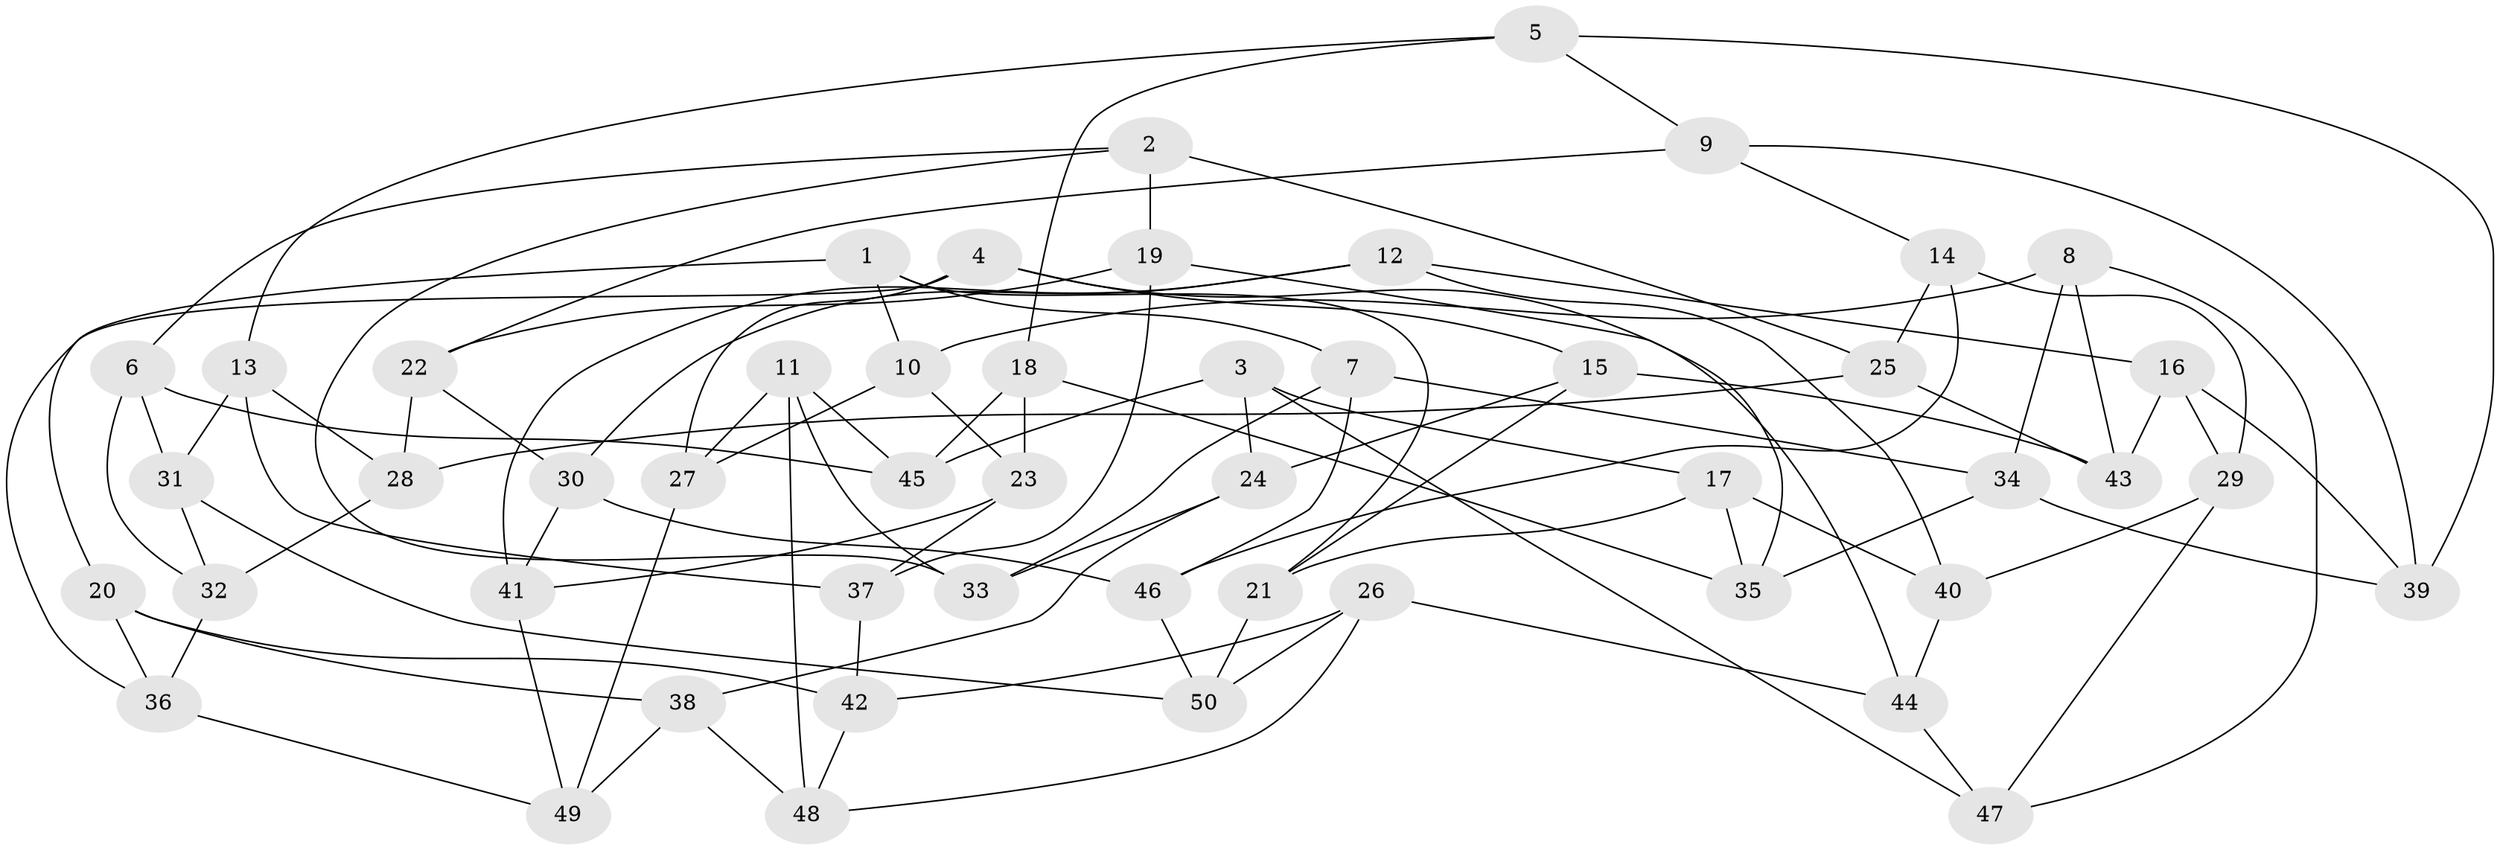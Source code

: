 // Generated by graph-tools (version 1.1) at 2025/26/03/09/25 03:26:59]
// undirected, 50 vertices, 100 edges
graph export_dot {
graph [start="1"]
  node [color=gray90,style=filled];
  1;
  2;
  3;
  4;
  5;
  6;
  7;
  8;
  9;
  10;
  11;
  12;
  13;
  14;
  15;
  16;
  17;
  18;
  19;
  20;
  21;
  22;
  23;
  24;
  25;
  26;
  27;
  28;
  29;
  30;
  31;
  32;
  33;
  34;
  35;
  36;
  37;
  38;
  39;
  40;
  41;
  42;
  43;
  44;
  45;
  46;
  47;
  48;
  49;
  50;
  1 -- 10;
  1 -- 20;
  1 -- 21;
  1 -- 7;
  2 -- 25;
  2 -- 19;
  2 -- 33;
  2 -- 6;
  3 -- 24;
  3 -- 45;
  3 -- 47;
  3 -- 17;
  4 -- 36;
  4 -- 44;
  4 -- 27;
  4 -- 15;
  5 -- 18;
  5 -- 13;
  5 -- 9;
  5 -- 39;
  6 -- 31;
  6 -- 32;
  6 -- 45;
  7 -- 33;
  7 -- 46;
  7 -- 34;
  8 -- 43;
  8 -- 10;
  8 -- 47;
  8 -- 34;
  9 -- 22;
  9 -- 14;
  9 -- 39;
  10 -- 27;
  10 -- 23;
  11 -- 33;
  11 -- 45;
  11 -- 48;
  11 -- 27;
  12 -- 41;
  12 -- 40;
  12 -- 30;
  12 -- 16;
  13 -- 31;
  13 -- 37;
  13 -- 28;
  14 -- 29;
  14 -- 25;
  14 -- 46;
  15 -- 43;
  15 -- 24;
  15 -- 21;
  16 -- 43;
  16 -- 39;
  16 -- 29;
  17 -- 21;
  17 -- 35;
  17 -- 40;
  18 -- 35;
  18 -- 23;
  18 -- 45;
  19 -- 37;
  19 -- 22;
  19 -- 35;
  20 -- 42;
  20 -- 38;
  20 -- 36;
  21 -- 50;
  22 -- 28;
  22 -- 30;
  23 -- 41;
  23 -- 37;
  24 -- 33;
  24 -- 38;
  25 -- 28;
  25 -- 43;
  26 -- 44;
  26 -- 48;
  26 -- 50;
  26 -- 42;
  27 -- 49;
  28 -- 32;
  29 -- 47;
  29 -- 40;
  30 -- 46;
  30 -- 41;
  31 -- 32;
  31 -- 50;
  32 -- 36;
  34 -- 39;
  34 -- 35;
  36 -- 49;
  37 -- 42;
  38 -- 49;
  38 -- 48;
  40 -- 44;
  41 -- 49;
  42 -- 48;
  44 -- 47;
  46 -- 50;
}
